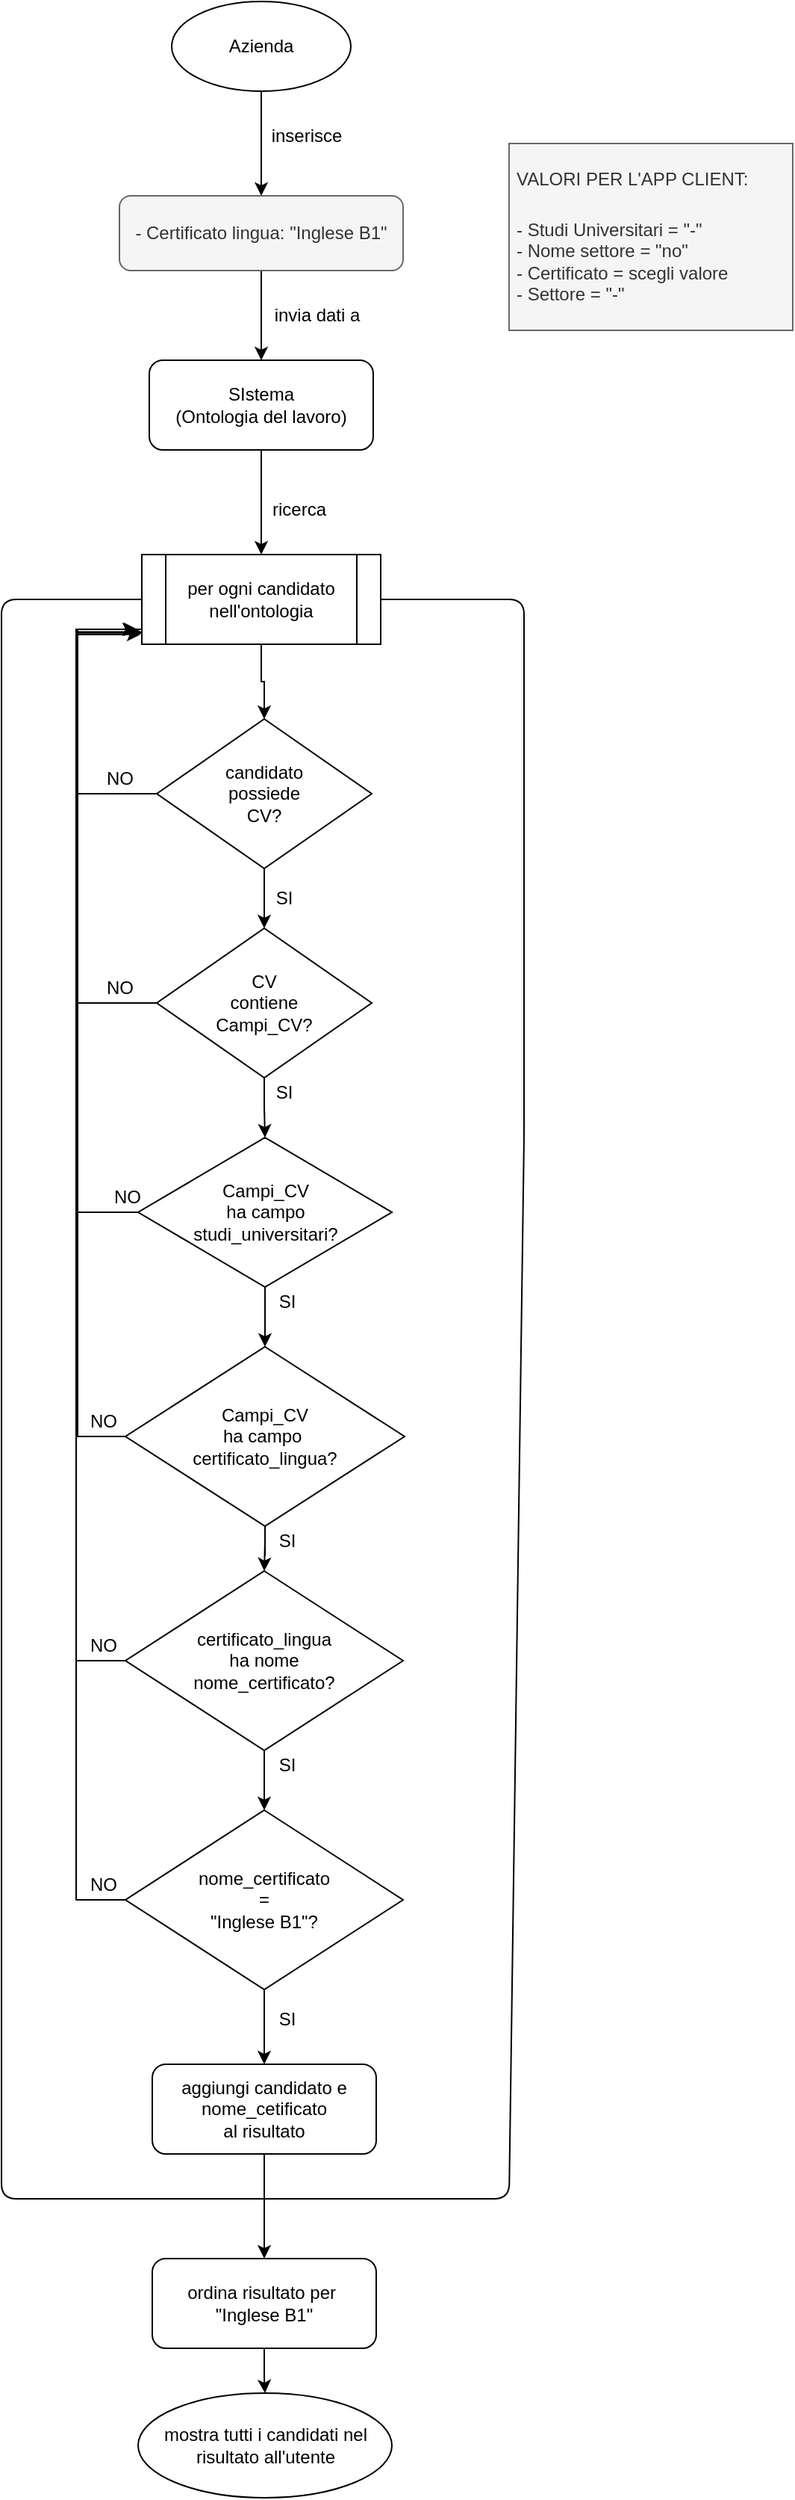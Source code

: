 <mxfile version="14.4.2" type="device"><diagram id="ayHtmYgfoHVvkvzsXFXl" name="Page-1"><mxGraphModel dx="1065" dy="574" grid="1" gridSize="10" guides="1" tooltips="1" connect="1" arrows="1" fold="1" page="0" pageScale="1" pageWidth="827" pageHeight="1169" math="0" shadow="0"><root><mxCell id="0"/><mxCell id="1" parent="0"/><mxCell id="3jaV1H3lAXQtu0JZNAEJ-7" style="edgeStyle=orthogonalEdgeStyle;rounded=0;orthogonalLoop=1;jettySize=auto;html=1;" parent="1" source="3jaV1H3lAXQtu0JZNAEJ-1" target="3jaV1H3lAXQtu0JZNAEJ-5" edge="1"><mxGeometry relative="1" as="geometry"/></mxCell><mxCell id="3jaV1H3lAXQtu0JZNAEJ-1" value="Azienda" style="ellipse;whiteSpace=wrap;html=1;" parent="1" vertex="1"><mxGeometry x="354" y="40" width="120" height="60" as="geometry"/></mxCell><mxCell id="3jaV1H3lAXQtu0JZNAEJ-4" value="inserisce" style="text;html=1;align=center;verticalAlign=middle;resizable=0;points=[];autosize=1;" parent="1" vertex="1"><mxGeometry x="414" y="120" width="60" height="20" as="geometry"/></mxCell><mxCell id="3jaV1H3lAXQtu0JZNAEJ-13" style="edgeStyle=orthogonalEdgeStyle;rounded=0;orthogonalLoop=1;jettySize=auto;html=1;" parent="1" source="3jaV1H3lAXQtu0JZNAEJ-5" target="3jaV1H3lAXQtu0JZNAEJ-12" edge="1"><mxGeometry relative="1" as="geometry"/></mxCell><mxCell id="3jaV1H3lAXQtu0JZNAEJ-5" value="- Certificato lingua: &quot;Inglese B1&quot;" style="rounded=1;whiteSpace=wrap;html=1;fillColor=#f5f5f5;strokeColor=#666666;fontColor=#333333;" parent="1" vertex="1"><mxGeometry x="319" y="170" width="190" height="50" as="geometry"/></mxCell><mxCell id="3jaV1H3lAXQtu0JZNAEJ-24" style="edgeStyle=orthogonalEdgeStyle;rounded=0;orthogonalLoop=1;jettySize=auto;html=1;entryX=-0.011;entryY=0.876;entryDx=0;entryDy=0;entryPerimeter=0;" parent="1" source="3jaV1H3lAXQtu0JZNAEJ-9" target="3jaV1H3lAXQtu0JZNAEJ-17" edge="1"><mxGeometry relative="1" as="geometry"><Array as="points"><mxPoint x="290" y="570"/><mxPoint x="290" y="460"/><mxPoint x="334" y="460"/><mxPoint x="334" y="463"/></Array></mxGeometry></mxCell><mxCell id="3jaV1H3lAXQtu0JZNAEJ-31" style="edgeStyle=orthogonalEdgeStyle;rounded=0;orthogonalLoop=1;jettySize=auto;html=1;entryX=0.5;entryY=0;entryDx=0;entryDy=0;" parent="1" source="3jaV1H3lAXQtu0JZNAEJ-9" target="3jaV1H3lAXQtu0JZNAEJ-28" edge="1"><mxGeometry relative="1" as="geometry"/></mxCell><mxCell id="3jaV1H3lAXQtu0JZNAEJ-9" value="candidato &lt;br&gt;possiede &lt;br&gt;CV?" style="rhombus;whiteSpace=wrap;html=1;" parent="1" vertex="1"><mxGeometry x="344" y="520" width="144" height="100" as="geometry"/></mxCell><mxCell id="3jaV1H3lAXQtu0JZNAEJ-11" value="invia dati a" style="text;html=1;align=center;verticalAlign=middle;resizable=0;points=[];autosize=1;" parent="1" vertex="1"><mxGeometry x="416" y="240" width="70" height="20" as="geometry"/></mxCell><mxCell id="3jaV1H3lAXQtu0JZNAEJ-18" style="edgeStyle=orthogonalEdgeStyle;rounded=0;orthogonalLoop=1;jettySize=auto;html=1;entryX=0.5;entryY=0;entryDx=0;entryDy=0;" parent="1" source="3jaV1H3lAXQtu0JZNAEJ-12" target="3jaV1H3lAXQtu0JZNAEJ-17" edge="1"><mxGeometry relative="1" as="geometry"/></mxCell><mxCell id="3jaV1H3lAXQtu0JZNAEJ-12" value="SIstema&lt;br&gt;(Ontologia del lavoro)" style="rounded=1;whiteSpace=wrap;html=1;" parent="1" vertex="1"><mxGeometry x="339" y="280" width="150" height="60" as="geometry"/></mxCell><mxCell id="3jaV1H3lAXQtu0JZNAEJ-15" value="ricerca" style="text;html=1;align=center;verticalAlign=middle;resizable=0;points=[];autosize=1;" parent="1" vertex="1"><mxGeometry x="414" y="370" width="50" height="20" as="geometry"/></mxCell><mxCell id="JorLcTRjugjevZFqIsR2-7" style="edgeStyle=orthogonalEdgeStyle;rounded=0;orthogonalLoop=1;jettySize=auto;html=1;" edge="1" parent="1" source="3jaV1H3lAXQtu0JZNAEJ-17" target="3jaV1H3lAXQtu0JZNAEJ-9"><mxGeometry relative="1" as="geometry"/></mxCell><mxCell id="3jaV1H3lAXQtu0JZNAEJ-17" value="per ogni candidato nell'ontologia" style="shape=process;whiteSpace=wrap;html=1;backgroundOutline=1;" parent="1" vertex="1"><mxGeometry x="334" y="410" width="160" height="60" as="geometry"/></mxCell><mxCell id="3jaV1H3lAXQtu0JZNAEJ-25" value="NO" style="text;html=1;align=center;verticalAlign=middle;resizable=0;points=[];autosize=1;" parent="1" vertex="1"><mxGeometry x="304" y="550" width="30" height="20" as="geometry"/></mxCell><mxCell id="3jaV1H3lAXQtu0JZNAEJ-27" value="SI" style="text;html=1;align=center;verticalAlign=middle;resizable=0;points=[];autosize=1;" parent="1" vertex="1"><mxGeometry x="414" y="630" width="30" height="20" as="geometry"/></mxCell><mxCell id="3jaV1H3lAXQtu0JZNAEJ-32" style="edgeStyle=orthogonalEdgeStyle;rounded=0;orthogonalLoop=1;jettySize=auto;html=1;" parent="1" source="3jaV1H3lAXQtu0JZNAEJ-28" edge="1"><mxGeometry relative="1" as="geometry"><mxPoint x="330" y="460" as="targetPoint"/><Array as="points"><mxPoint x="290" y="710"/><mxPoint x="290" y="460"/><mxPoint x="330" y="460"/></Array></mxGeometry></mxCell><mxCell id="JorLcTRjugjevZFqIsR2-4" style="edgeStyle=orthogonalEdgeStyle;rounded=0;orthogonalLoop=1;jettySize=auto;html=1;entryX=0.5;entryY=0;entryDx=0;entryDy=0;" edge="1" parent="1" source="3jaV1H3lAXQtu0JZNAEJ-28" target="JorLcTRjugjevZFqIsR2-2"><mxGeometry relative="1" as="geometry"/></mxCell><mxCell id="3jaV1H3lAXQtu0JZNAEJ-28" value="&lt;span&gt;CV &lt;br&gt;contiene &lt;br&gt;Campi_CV?&lt;/span&gt;" style="rhombus;whiteSpace=wrap;html=1;" parent="1" vertex="1"><mxGeometry x="344" y="660" width="144" height="100" as="geometry"/></mxCell><mxCell id="3jaV1H3lAXQtu0JZNAEJ-29" value="NO" style="text;html=1;align=center;verticalAlign=middle;resizable=0;points=[];autosize=1;" parent="1" vertex="1"><mxGeometry x="304" y="690" width="30" height="20" as="geometry"/></mxCell><mxCell id="3jaV1H3lAXQtu0JZNAEJ-30" value="SI" style="text;html=1;align=center;verticalAlign=middle;resizable=0;points=[];autosize=1;" parent="1" vertex="1"><mxGeometry x="414" y="760" width="30" height="20" as="geometry"/></mxCell><mxCell id="3jaV1H3lAXQtu0JZNAEJ-33" value="NO" style="text;html=1;align=center;verticalAlign=middle;resizable=0;points=[];autosize=1;" parent="1" vertex="1"><mxGeometry x="293" y="980" width="30" height="20" as="geometry"/></mxCell><mxCell id="3jaV1H3lAXQtu0JZNAEJ-38" style="edgeStyle=orthogonalEdgeStyle;rounded=0;orthogonalLoop=1;jettySize=auto;html=1;exitX=0;exitY=0.5;exitDx=0;exitDy=0;" parent="1" source="3jaV1H3lAXQtu0JZNAEJ-34" edge="1"><mxGeometry relative="1" as="geometry"><mxPoint x="331" y="460" as="targetPoint"/><mxPoint x="321" y="875" as="sourcePoint"/><Array as="points"><mxPoint x="291" y="1000"/><mxPoint x="291" y="460"/></Array></mxGeometry></mxCell><mxCell id="3jaV1H3lAXQtu0JZNAEJ-34" value="&lt;span&gt;Campi_CV &lt;br&gt;ha campo&amp;nbsp;&lt;br&gt;certificato_lingua?&lt;br&gt;&lt;/span&gt;" style="rhombus;whiteSpace=wrap;html=1;" parent="1" vertex="1"><mxGeometry x="323" y="940" width="187" height="120" as="geometry"/></mxCell><mxCell id="3jaV1H3lAXQtu0JZNAEJ-35" style="edgeStyle=orthogonalEdgeStyle;rounded=0;orthogonalLoop=1;jettySize=auto;html=1;entryX=0.5;entryY=0;entryDx=0;entryDy=0;" parent="1" source="3jaV1H3lAXQtu0JZNAEJ-34" edge="1"><mxGeometry relative="1" as="geometry"><mxPoint x="416" y="1090" as="targetPoint"/></mxGeometry></mxCell><mxCell id="3jaV1H3lAXQtu0JZNAEJ-36" value="SI" style="text;html=1;align=center;verticalAlign=middle;resizable=0;points=[];autosize=1;" parent="1" vertex="1"><mxGeometry x="416" y="1060" width="30" height="20" as="geometry"/></mxCell><mxCell id="3jaV1H3lAXQtu0JZNAEJ-43" style="edgeStyle=orthogonalEdgeStyle;rounded=0;orthogonalLoop=1;jettySize=auto;html=1;entryX=-0.001;entryY=0.863;entryDx=0;entryDy=0;entryPerimeter=0;exitX=0;exitY=0.5;exitDx=0;exitDy=0;" parent="1" source="3jaV1H3lAXQtu0JZNAEJ-39" target="3jaV1H3lAXQtu0JZNAEJ-17" edge="1"><mxGeometry relative="1" as="geometry"><Array as="points"><mxPoint x="290" y="1150"/><mxPoint x="290" y="462"/></Array></mxGeometry></mxCell><mxCell id="3jaV1H3lAXQtu0JZNAEJ-45" style="edgeStyle=orthogonalEdgeStyle;rounded=0;orthogonalLoop=1;jettySize=auto;html=1;entryX=0.5;entryY=0;entryDx=0;entryDy=0;" parent="1" source="3jaV1H3lAXQtu0JZNAEJ-39" target="M9OSJviC6Cq7ZzTh2aiE-1" edge="1"><mxGeometry relative="1" as="geometry"><mxPoint x="416" y="1240" as="targetPoint"/></mxGeometry></mxCell><mxCell id="3jaV1H3lAXQtu0JZNAEJ-39" value="&lt;span&gt;certificato_lingua&lt;br&gt;ha nome&lt;br&gt;nome_certificato?&lt;br&gt;&lt;/span&gt;" style="rhombus;whiteSpace=wrap;html=1;" parent="1" vertex="1"><mxGeometry x="323" y="1090" width="186" height="120" as="geometry"/></mxCell><mxCell id="3jaV1H3lAXQtu0JZNAEJ-40" value="SI" style="text;html=1;align=center;verticalAlign=middle;resizable=0;points=[];autosize=1;" parent="1" vertex="1"><mxGeometry x="416" y="1210" width="30" height="20" as="geometry"/></mxCell><mxCell id="3jaV1H3lAXQtu0JZNAEJ-41" value="NO" style="text;html=1;align=center;verticalAlign=middle;resizable=0;points=[];autosize=1;" parent="1" vertex="1"><mxGeometry x="293" y="1130" width="30" height="20" as="geometry"/></mxCell><mxCell id="JorLcTRjugjevZFqIsR2-12" style="edgeStyle=orthogonalEdgeStyle;rounded=0;orthogonalLoop=1;jettySize=auto;html=1;" edge="1" parent="1" source="3jaV1H3lAXQtu0JZNAEJ-46" target="JorLcTRjugjevZFqIsR2-11"><mxGeometry relative="1" as="geometry"/></mxCell><mxCell id="3jaV1H3lAXQtu0JZNAEJ-46" value="aggiungi candidato e nome_cetificato&lt;br&gt;al risultato" style="rounded=1;whiteSpace=wrap;html=1;" parent="1" vertex="1"><mxGeometry x="341" y="1420" width="150" height="60" as="geometry"/></mxCell><mxCell id="3jaV1H3lAXQtu0JZNAEJ-49" value="&lt;span&gt;mostra tutti i candidati nel risultato all'utente&lt;/span&gt;" style="ellipse;whiteSpace=wrap;html=1;" parent="1" vertex="1"><mxGeometry x="331.5" y="1640" width="170" height="70" as="geometry"/></mxCell><mxCell id="3jaV1H3lAXQtu0JZNAEJ-51" value="" style="endArrow=none;html=1;entryX=1;entryY=0.5;entryDx=0;entryDy=0;" parent="1" target="3jaV1H3lAXQtu0JZNAEJ-17" edge="1"><mxGeometry width="50" height="50" relative="1" as="geometry"><mxPoint x="414" y="1510" as="sourcePoint"/><mxPoint x="440" y="800" as="targetPoint"/><Array as="points"><mxPoint x="580" y="1510"/><mxPoint x="590" y="800"/><mxPoint x="590" y="440"/></Array></mxGeometry></mxCell><mxCell id="3jaV1H3lAXQtu0JZNAEJ-52" value="" style="endArrow=none;html=1;entryX=0;entryY=0.5;entryDx=0;entryDy=0;" parent="1" target="3jaV1H3lAXQtu0JZNAEJ-17" edge="1"><mxGeometry width="50" height="50" relative="1" as="geometry"><mxPoint x="414" y="1510" as="sourcePoint"/><mxPoint x="570" y="580" as="targetPoint"/><Array as="points"><mxPoint x="240" y="1510"/><mxPoint x="240" y="440"/></Array></mxGeometry></mxCell><mxCell id="me6JVJT99pDgQEcbr9Qb-4" value="&lt;h1&gt;&lt;span style=&quot;font-size: 12px ; font-weight: 400 ; text-align: center&quot;&gt;VALORI PER L'APP CLIENT:&lt;/span&gt;&lt;br&gt;&lt;/h1&gt;&lt;p&gt;&lt;span style=&quot;text-align: center&quot;&gt;- Studi Universitari = &quot;-&quot;&lt;/span&gt;&lt;br style=&quot;text-align: center&quot;&gt;&lt;span style=&quot;text-align: center&quot;&gt;- Nome settore = &quot;no&quot;&lt;/span&gt;&lt;br style=&quot;text-align: center&quot;&gt;&lt;span style=&quot;text-align: center&quot;&gt;- Certificato = scegli valore&lt;/span&gt;&lt;br style=&quot;text-align: center&quot;&gt;&lt;span style=&quot;text-align: center&quot;&gt;- Settore = &quot;-&quot;&lt;/span&gt;&lt;br&gt;&lt;/p&gt;" style="text;html=1;strokeColor=#666666;fillColor=#f5f5f5;spacing=5;spacingTop=-20;whiteSpace=wrap;overflow=hidden;rounded=0;fontColor=#333333;" parent="1" vertex="1"><mxGeometry x="580" y="135" width="190" height="125" as="geometry"/></mxCell><mxCell id="M9OSJviC6Cq7ZzTh2aiE-2" style="edgeStyle=orthogonalEdgeStyle;rounded=0;orthogonalLoop=1;jettySize=auto;html=1;entryX=0.001;entryY=0.872;entryDx=0;entryDy=0;entryPerimeter=0;" parent="1" source="M9OSJviC6Cq7ZzTh2aiE-1" target="3jaV1H3lAXQtu0JZNAEJ-17" edge="1"><mxGeometry relative="1" as="geometry"><mxPoint x="290" y="450" as="targetPoint"/><Array as="points"><mxPoint x="290" y="1310"/><mxPoint x="290" y="462"/></Array></mxGeometry></mxCell><mxCell id="M9OSJviC6Cq7ZzTh2aiE-4" style="edgeStyle=orthogonalEdgeStyle;rounded=0;orthogonalLoop=1;jettySize=auto;html=1;entryX=0.5;entryY=0;entryDx=0;entryDy=0;" parent="1" source="M9OSJviC6Cq7ZzTh2aiE-1" target="3jaV1H3lAXQtu0JZNAEJ-46" edge="1"><mxGeometry relative="1" as="geometry"/></mxCell><mxCell id="M9OSJviC6Cq7ZzTh2aiE-1" value="&lt;span&gt;nome_certificato&lt;br&gt;=&lt;br&gt;&lt;/span&gt;&quot;Inglese B1&quot;?&lt;span&gt;&lt;br&gt;&lt;/span&gt;" style="rhombus;whiteSpace=wrap;html=1;" parent="1" vertex="1"><mxGeometry x="323" y="1250" width="186" height="120" as="geometry"/></mxCell><mxCell id="M9OSJviC6Cq7ZzTh2aiE-3" value="NO" style="text;html=1;align=center;verticalAlign=middle;resizable=0;points=[];autosize=1;" parent="1" vertex="1"><mxGeometry x="293" y="1290" width="30" height="20" as="geometry"/></mxCell><mxCell id="M9OSJviC6Cq7ZzTh2aiE-5" value="SI" style="text;html=1;align=center;verticalAlign=middle;resizable=0;points=[];autosize=1;" parent="1" vertex="1"><mxGeometry x="416" y="1380" width="30" height="20" as="geometry"/></mxCell><mxCell id="JorLcTRjugjevZFqIsR2-6" style="edgeStyle=orthogonalEdgeStyle;rounded=0;orthogonalLoop=1;jettySize=auto;html=1;" edge="1" parent="1" source="JorLcTRjugjevZFqIsR2-2" target="3jaV1H3lAXQtu0JZNAEJ-34"><mxGeometry relative="1" as="geometry"/></mxCell><mxCell id="JorLcTRjugjevZFqIsR2-8" style="edgeStyle=orthogonalEdgeStyle;rounded=0;orthogonalLoop=1;jettySize=auto;html=1;entryX=-0.006;entryY=0.892;entryDx=0;entryDy=0;entryPerimeter=0;" edge="1" parent="1" source="JorLcTRjugjevZFqIsR2-2" target="3jaV1H3lAXQtu0JZNAEJ-17"><mxGeometry relative="1" as="geometry"><Array as="points"><mxPoint x="290" y="850"/><mxPoint x="290" y="464"/></Array></mxGeometry></mxCell><mxCell id="JorLcTRjugjevZFqIsR2-2" value="&lt;span&gt;Campi_CV&lt;br&gt;ha campo&lt;br&gt;studi_universitari?&lt;/span&gt;" style="rhombus;whiteSpace=wrap;html=1;" vertex="1" parent="1"><mxGeometry x="331.5" y="800" width="170" height="100" as="geometry"/></mxCell><mxCell id="JorLcTRjugjevZFqIsR2-9" value="NO" style="text;html=1;align=center;verticalAlign=middle;resizable=0;points=[];autosize=1;" vertex="1" parent="1"><mxGeometry x="309" y="830" width="30" height="20" as="geometry"/></mxCell><mxCell id="JorLcTRjugjevZFqIsR2-10" value="SI" style="text;html=1;align=center;verticalAlign=middle;resizable=0;points=[];autosize=1;" vertex="1" parent="1"><mxGeometry x="416" y="900" width="30" height="20" as="geometry"/></mxCell><mxCell id="JorLcTRjugjevZFqIsR2-13" style="edgeStyle=orthogonalEdgeStyle;rounded=0;orthogonalLoop=1;jettySize=auto;html=1;" edge="1" parent="1" source="JorLcTRjugjevZFqIsR2-11" target="3jaV1H3lAXQtu0JZNAEJ-49"><mxGeometry relative="1" as="geometry"/></mxCell><mxCell id="JorLcTRjugjevZFqIsR2-11" value="ordina risultato per&amp;nbsp;&lt;br&gt;&quot;Inglese B1&quot;" style="rounded=1;whiteSpace=wrap;html=1;" vertex="1" parent="1"><mxGeometry x="341" y="1550" width="150" height="60" as="geometry"/></mxCell></root></mxGraphModel></diagram></mxfile>